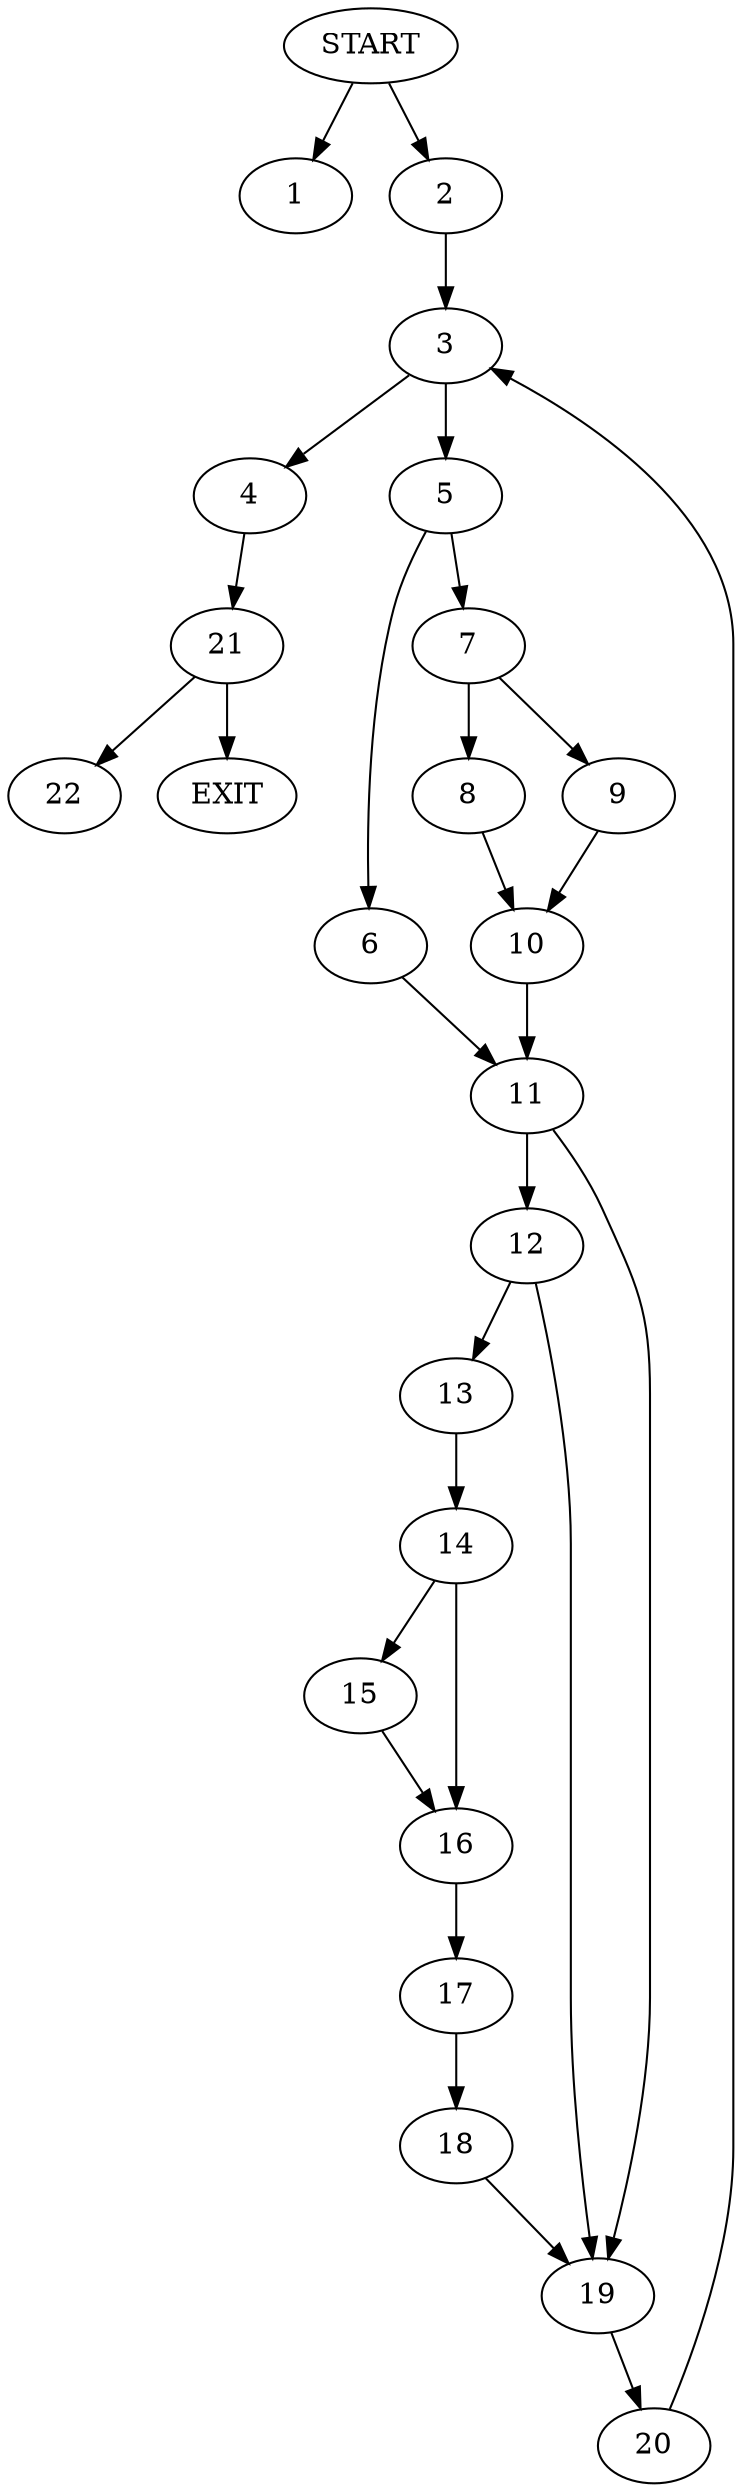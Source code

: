 digraph { 
0 [label="START"];
1;
2;
3;
4;
5;
6;
7;
8;
9;
10;
11;
12;
13;
14;
15;
16;
17;
18;
19;
20;
21;
22;
23[label="EXIT"];
0 -> 1;
0 -> 2;
2 -> 3;
3 -> 5;
3 -> 4;
4 -> 21;
5 -> 6;
5 -> 7;
6 -> 11;
7 -> 8;
7 -> 9;
8 -> 10;
9 -> 10;
10 -> 11;
11 -> 12;
11 -> 19;
12 -> 13;
12 -> 19;
13 -> 14;
14 -> 15;
14 -> 16;
15 -> 16;
16 -> 17;
17 -> 18;
18 -> 19;
19 -> 20;
20 -> 3;
21 -> 22;
21 -> 23;
}